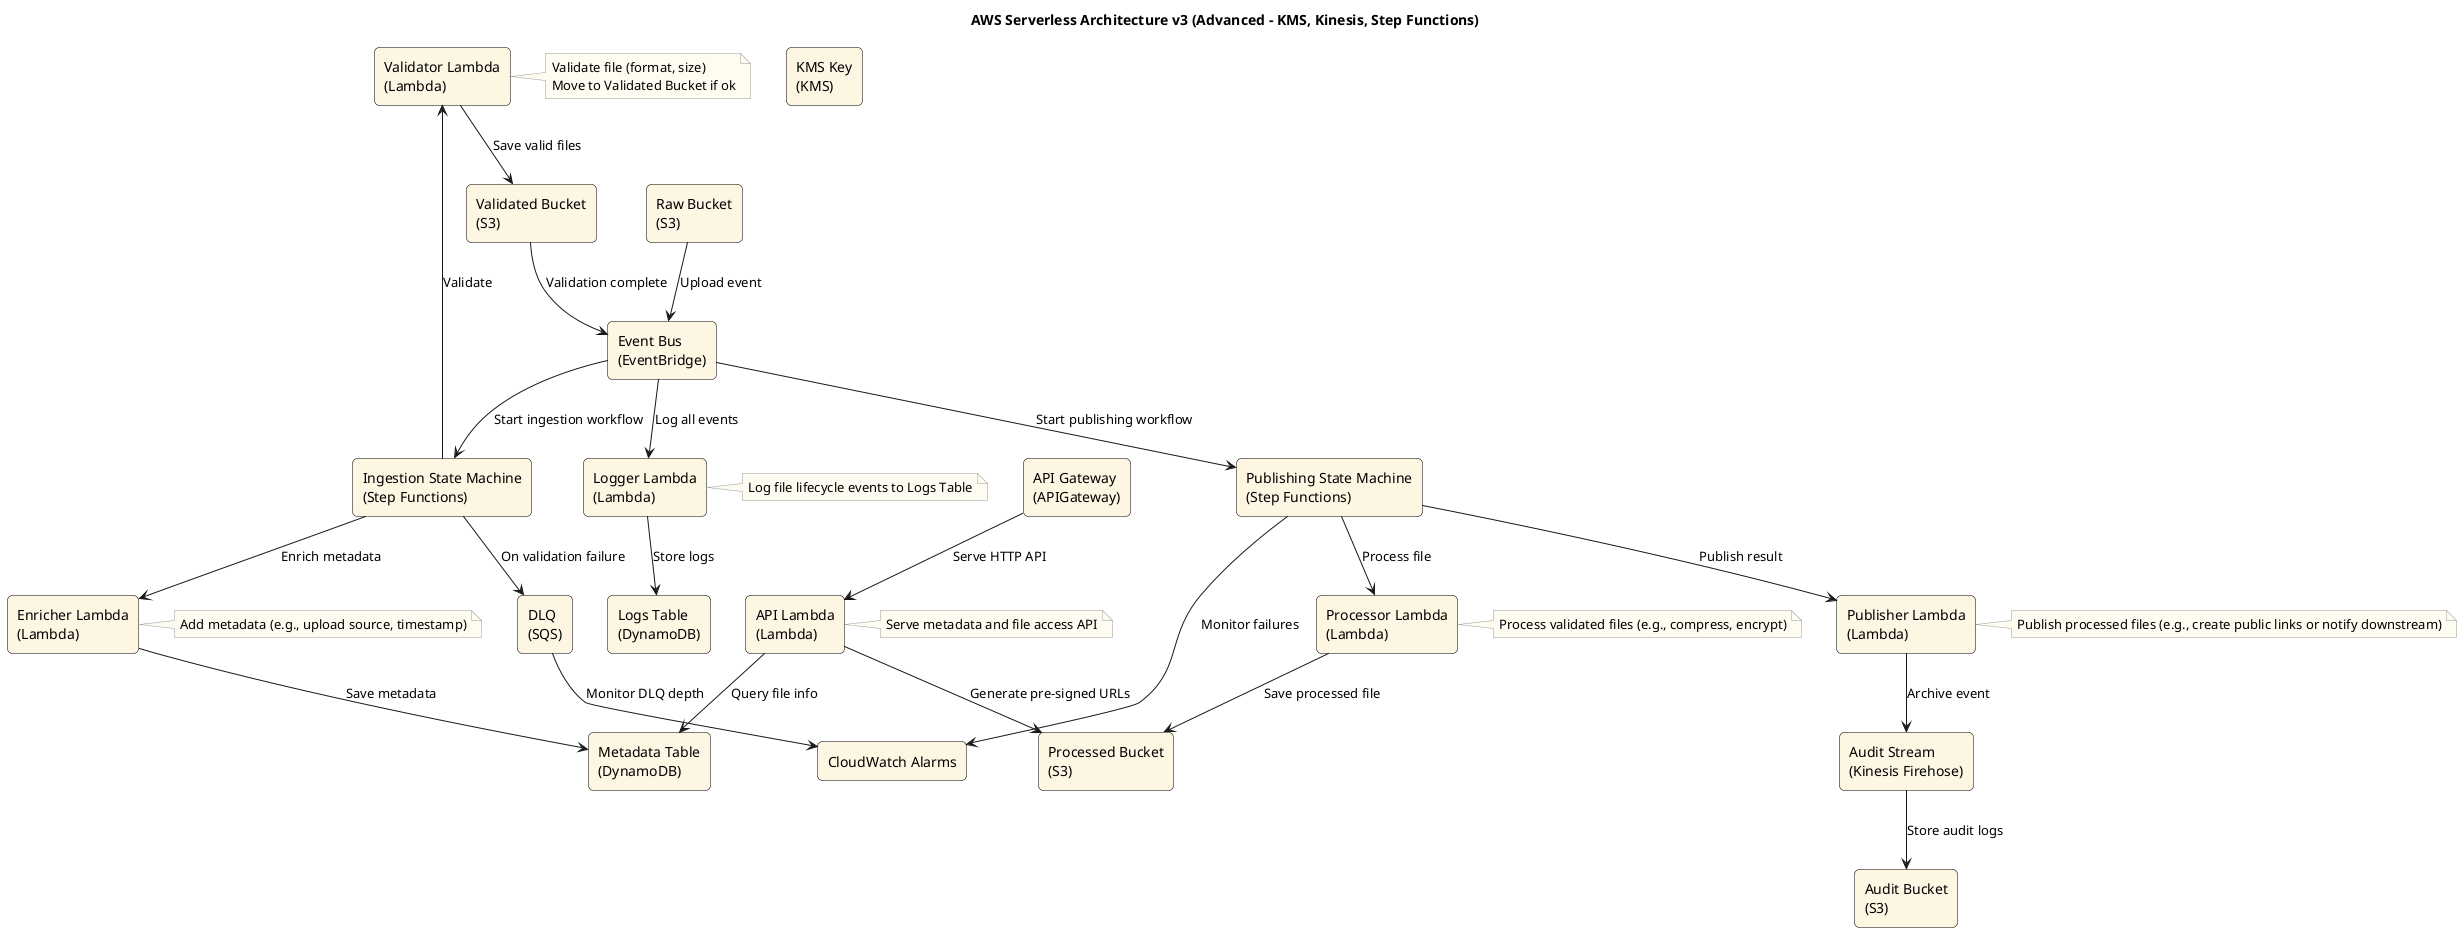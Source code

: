 @startuml
skinparam rectangle {
  BackgroundColor #fdf6e3
  BorderColor Black
  RoundCorner 10
}
skinparam note {
  BackgroundColor #fefcf0
  BorderColor #999999
}

title AWS Serverless Architecture v3 (Advanced - KMS, Kinesis, Step Functions)

' Components
rectangle "Raw Bucket\n(S3)" as rawBucket
rectangle "Validated Bucket\n(S3)" as validatedBucket
rectangle "Processed Bucket\n(S3)" as processedBucket
rectangle "KMS Key\n(KMS)" as kmsKey
rectangle "Event Bus\n(EventBridge)" as eventBus
rectangle "Ingestion State Machine\n(Step Functions)" as ingestionStepFn
rectangle "Publishing State Machine\n(Step Functions)" as publishingStepFn
rectangle "Validator Lambda\n(Lambda)" as validatorLambda
rectangle "Enricher Lambda\n(Lambda)" as enricherLambda
rectangle "Processor Lambda\n(Lambda)" as processorLambda
rectangle "Publisher Lambda\n(Lambda)" as publisherLambda
rectangle "DLQ\n(SQS)" as dlq
rectangle "Audit Stream\n(Kinesis Firehose)" as firehose
rectangle "Audit Bucket\n(S3)" as auditBucket
rectangle "Metadata Table\n(DynamoDB)" as metadataTable
rectangle "Logs Table\n(DynamoDB)" as logsTable
rectangle "API Lambda\n(Lambda)" as apiFunction
rectangle "API Gateway\n(APIGateway)" as apiGateway
rectangle "Logger Lambda\n(Lambda)" as loggerFunction
rectangle "CloudWatch Alarms" as cloudwatch

' Notes
note right of validatorLambda
  Validate file (format, size)
  Move to Validated Bucket if ok
end note

note right of enricherLambda
  Add metadata (e.g., upload source, timestamp)
end note

note right of processorLambda
  Process validated files (e.g., compress, encrypt)
end note

note right of publisherLambda
  Publish processed files (e.g., create public links or notify downstream)
end note

note right of loggerFunction
  Log file lifecycle events to Logs Table
end note

note right of apiFunction
  Serve metadata and file access API
end note

' Flow
rawBucket --> eventBus : Upload event
eventBus --> ingestionStepFn : Start ingestion workflow
ingestionStepFn --> validatorLambda : Validate
validatorLambda --> validatedBucket : Save valid files
ingestionStepFn --> enricherLambda : Enrich metadata
enricherLambda --> metadataTable : Save metadata
ingestionStepFn --> dlq : On validation failure

validatedBucket --> eventBus : Validation complete
eventBus --> publishingStepFn : Start publishing workflow
publishingStepFn --> processorLambda : Process file
processorLambda --> processedBucket : Save processed file
publishingStepFn --> publisherLambda : Publish result
publisherLambda --> firehose : Archive event
firehose --> auditBucket : Store audit logs

dlq --> cloudwatch : Monitor DLQ depth
publishingStepFn --> cloudwatch : Monitor failures

eventBus --> loggerFunction : Log all events
loggerFunction --> logsTable : Store logs

apiGateway --> apiFunction : Serve HTTP API
apiFunction --> metadataTable : Query file info
apiFunction --> processedBucket : Generate pre-signed URLs
@enduml